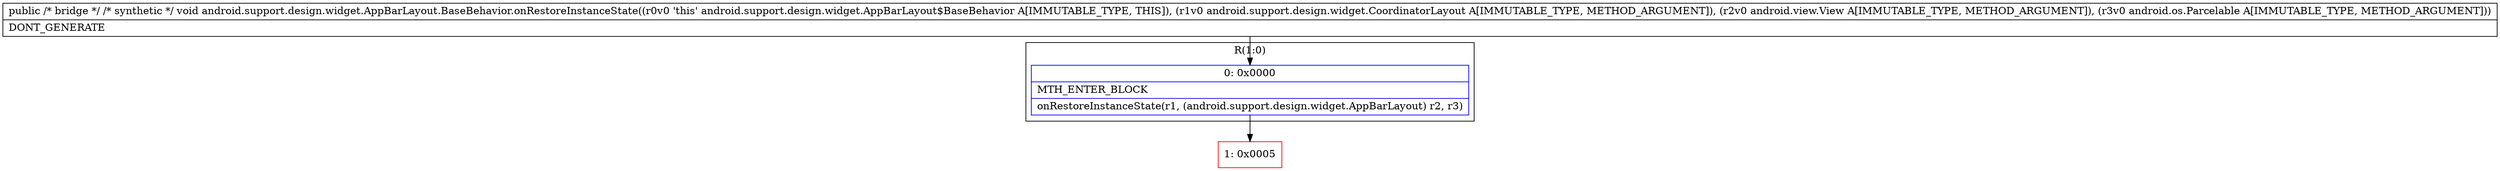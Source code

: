 digraph "CFG forandroid.support.design.widget.AppBarLayout.BaseBehavior.onRestoreInstanceState(Landroid\/support\/design\/widget\/CoordinatorLayout;Landroid\/view\/View;Landroid\/os\/Parcelable;)V" {
subgraph cluster_Region_1790843477 {
label = "R(1:0)";
node [shape=record,color=blue];
Node_0 [shape=record,label="{0\:\ 0x0000|MTH_ENTER_BLOCK\l|onRestoreInstanceState(r1, (android.support.design.widget.AppBarLayout) r2, r3)\l}"];
}
Node_1 [shape=record,color=red,label="{1\:\ 0x0005}"];
MethodNode[shape=record,label="{public \/* bridge *\/ \/* synthetic *\/ void android.support.design.widget.AppBarLayout.BaseBehavior.onRestoreInstanceState((r0v0 'this' android.support.design.widget.AppBarLayout$BaseBehavior A[IMMUTABLE_TYPE, THIS]), (r1v0 android.support.design.widget.CoordinatorLayout A[IMMUTABLE_TYPE, METHOD_ARGUMENT]), (r2v0 android.view.View A[IMMUTABLE_TYPE, METHOD_ARGUMENT]), (r3v0 android.os.Parcelable A[IMMUTABLE_TYPE, METHOD_ARGUMENT]))  | DONT_GENERATE\l}"];
MethodNode -> Node_0;
Node_0 -> Node_1;
}


